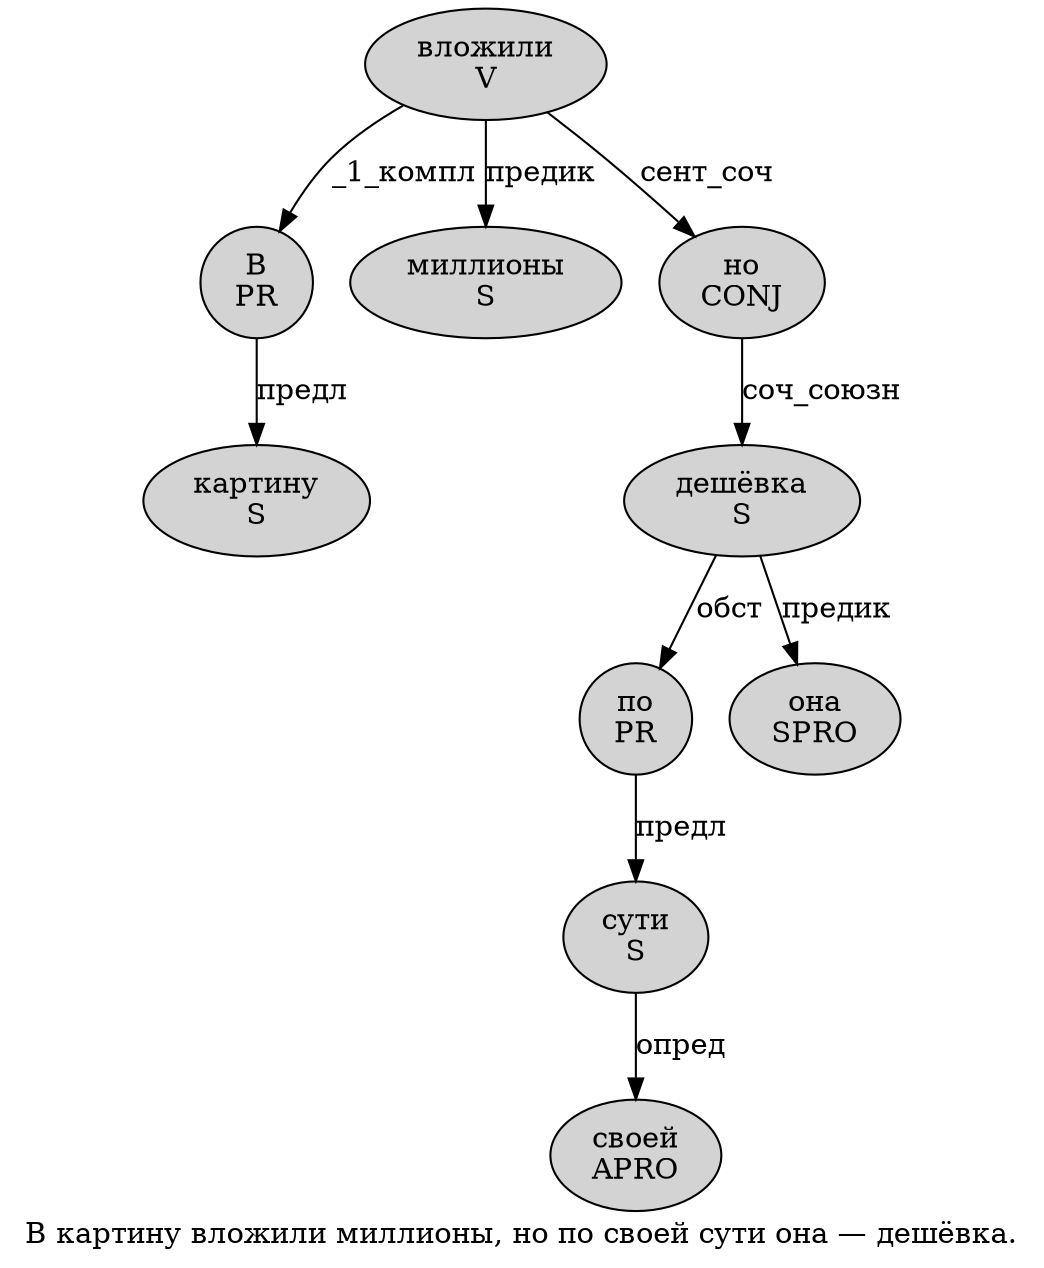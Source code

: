 digraph SENTENCE_3396 {
	graph [label="В картину вложили миллионы, но по своей сути она — дешёвка."]
	node [style=filled]
		0 [label="В
PR" color="" fillcolor=lightgray penwidth=1 shape=ellipse]
		1 [label="картину
S" color="" fillcolor=lightgray penwidth=1 shape=ellipse]
		2 [label="вложили
V" color="" fillcolor=lightgray penwidth=1 shape=ellipse]
		3 [label="миллионы
S" color="" fillcolor=lightgray penwidth=1 shape=ellipse]
		5 [label="но
CONJ" color="" fillcolor=lightgray penwidth=1 shape=ellipse]
		6 [label="по
PR" color="" fillcolor=lightgray penwidth=1 shape=ellipse]
		7 [label="своей
APRO" color="" fillcolor=lightgray penwidth=1 shape=ellipse]
		8 [label="сути
S" color="" fillcolor=lightgray penwidth=1 shape=ellipse]
		9 [label="она
SPRO" color="" fillcolor=lightgray penwidth=1 shape=ellipse]
		11 [label="дешёвка
S" color="" fillcolor=lightgray penwidth=1 shape=ellipse]
			0 -> 1 [label="предл"]
			8 -> 7 [label="опред"]
			6 -> 8 [label="предл"]
			5 -> 11 [label="соч_союзн"]
			11 -> 6 [label="обст"]
			11 -> 9 [label="предик"]
			2 -> 0 [label="_1_компл"]
			2 -> 3 [label="предик"]
			2 -> 5 [label="сент_соч"]
}